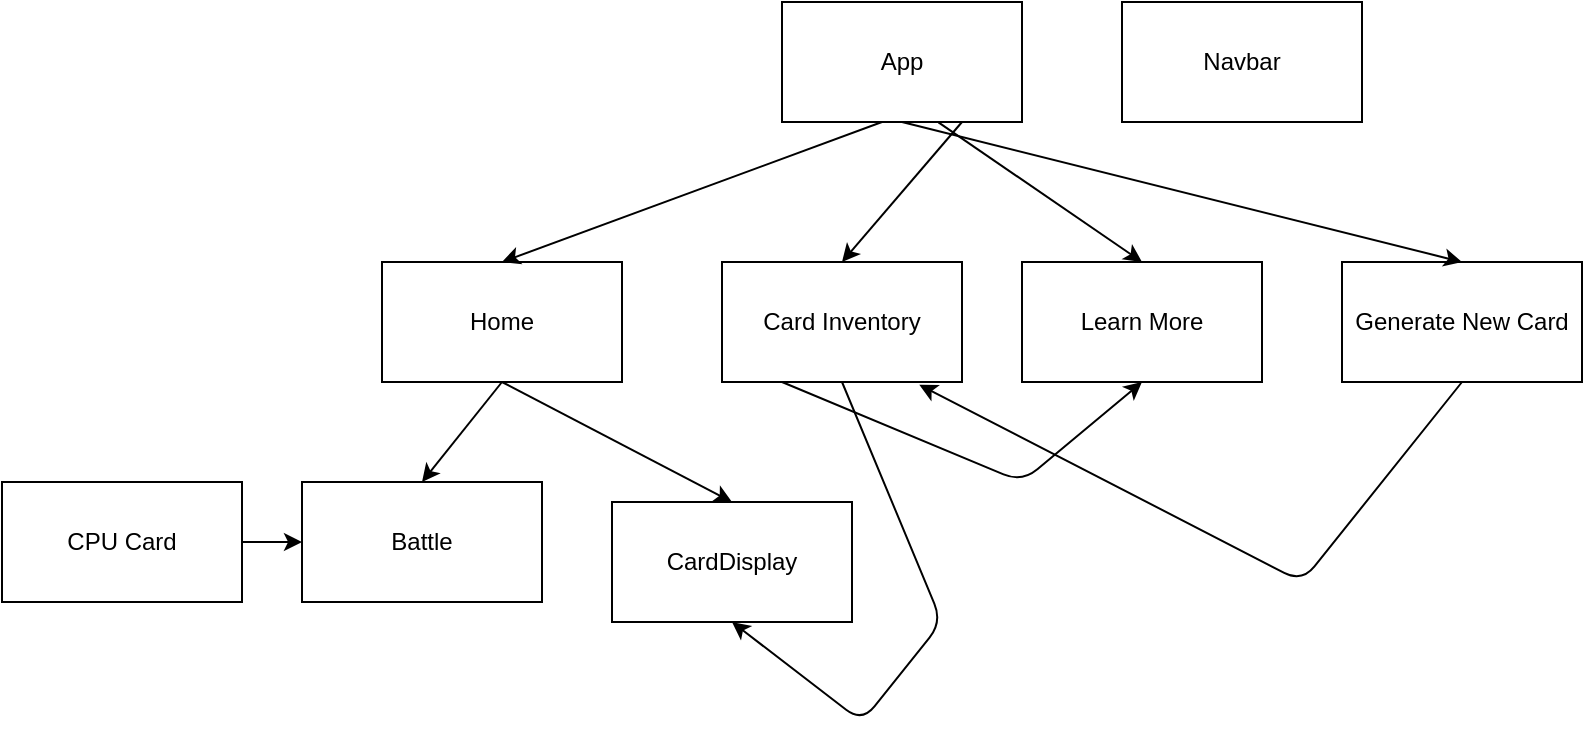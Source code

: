 <mxfile>
    <diagram id="lT8_0EZWUwwVtNEW-hra" name="Page-1">
        <mxGraphModel dx="1064" dy="467" grid="1" gridSize="10" guides="1" tooltips="1" connect="1" arrows="1" fold="1" page="1" pageScale="1" pageWidth="850" pageHeight="1100" math="0" shadow="0">
            <root>
                <mxCell id="0"/>
                <mxCell id="1" parent="0"/>
                <mxCell id="2" value="Home&lt;br&gt;" style="whiteSpace=wrap;html=1;" parent="1" vertex="1">
                    <mxGeometry x="190" y="230" width="120" height="60" as="geometry"/>
                </mxCell>
                <mxCell id="3" value="CardDisplay" style="whiteSpace=wrap;html=1;" parent="1" vertex="1">
                    <mxGeometry x="305" y="350" width="120" height="60" as="geometry"/>
                </mxCell>
                <mxCell id="4" value="CPU Card" style="whiteSpace=wrap;html=1;" parent="1" vertex="1">
                    <mxGeometry y="340" width="120" height="60" as="geometry"/>
                </mxCell>
                <mxCell id="5" value="Generate New Card" style="whiteSpace=wrap;html=1;" parent="1" vertex="1">
                    <mxGeometry x="670" y="230" width="120" height="60" as="geometry"/>
                </mxCell>
                <mxCell id="7" value="Learn More" style="whiteSpace=wrap;html=1;" parent="1" vertex="1">
                    <mxGeometry x="510" y="230" width="120" height="60" as="geometry"/>
                </mxCell>
                <mxCell id="8" value="Card Inventory" style="whiteSpace=wrap;html=1;" parent="1" vertex="1">
                    <mxGeometry x="360" y="230" width="120" height="60" as="geometry"/>
                </mxCell>
                <mxCell id="10" value="" style="edgeStyle=none;orthogonalLoop=1;jettySize=auto;html=1;entryX=0.5;entryY=0;entryDx=0;entryDy=0;exitX=0.5;exitY=1;exitDx=0;exitDy=0;" parent="1" source="2" target="3" edge="1">
                    <mxGeometry width="80" relative="1" as="geometry">
                        <mxPoint x="240" y="470" as="sourcePoint"/>
                        <mxPoint x="390" y="395" as="targetPoint"/>
                        <Array as="points"/>
                    </mxGeometry>
                </mxCell>
                <mxCell id="11" value="" style="edgeStyle=none;orthogonalLoop=1;jettySize=auto;html=1;exitX=0.5;exitY=1;exitDx=0;exitDy=0;entryX=0.5;entryY=0;entryDx=0;entryDy=0;" parent="1" target="22" edge="1" source="2">
                    <mxGeometry width="80" relative="1" as="geometry">
                        <mxPoint x="270" y="320" as="sourcePoint"/>
                        <mxPoint x="310" y="340" as="targetPoint"/>
                        <Array as="points"/>
                    </mxGeometry>
                </mxCell>
                <mxCell id="12" value="Navbar" style="whiteSpace=wrap;html=1;" parent="1" vertex="1">
                    <mxGeometry x="560" y="100" width="120" height="60" as="geometry"/>
                </mxCell>
                <mxCell id="13" value="" style="edgeStyle=none;orthogonalLoop=1;jettySize=auto;html=1;entryX=0.5;entryY=0;entryDx=0;entryDy=0;" parent="1" target="2" edge="1">
                    <mxGeometry width="80" relative="1" as="geometry">
                        <mxPoint x="440" y="160" as="sourcePoint"/>
                        <mxPoint x="540" y="210" as="targetPoint"/>
                        <Array as="points"/>
                    </mxGeometry>
                </mxCell>
                <mxCell id="14" value="" style="edgeStyle=none;orthogonalLoop=1;jettySize=auto;html=1;entryX=0.5;entryY=0;entryDx=0;entryDy=0;exitX=0.5;exitY=1;exitDx=0;exitDy=0;" parent="1" source="17" target="5" edge="1">
                    <mxGeometry width="80" relative="1" as="geometry">
                        <mxPoint x="460" y="210" as="sourcePoint"/>
                        <mxPoint x="280" y="270" as="targetPoint"/>
                        <Array as="points"/>
                    </mxGeometry>
                </mxCell>
                <mxCell id="15" value="" style="edgeStyle=none;orthogonalLoop=1;jettySize=auto;html=1;entryX=0.5;entryY=0;entryDx=0;entryDy=0;exitX=0.652;exitY=1.003;exitDx=0;exitDy=0;exitPerimeter=0;" parent="1" source="17" target="7" edge="1">
                    <mxGeometry width="80" relative="1" as="geometry">
                        <mxPoint x="470" y="220" as="sourcePoint"/>
                        <mxPoint x="440" y="270" as="targetPoint"/>
                        <Array as="points"/>
                    </mxGeometry>
                </mxCell>
                <mxCell id="16" value="" style="edgeStyle=none;orthogonalLoop=1;jettySize=auto;html=1;entryX=0.5;entryY=0;entryDx=0;entryDy=0;exitX=0.75;exitY=1;exitDx=0;exitDy=0;" parent="1" source="17" target="8" edge="1">
                    <mxGeometry width="80" relative="1" as="geometry">
                        <mxPoint x="490.0" y="210.0" as="sourcePoint"/>
                        <mxPoint x="608.56" y="260.6" as="targetPoint"/>
                        <Array as="points"/>
                    </mxGeometry>
                </mxCell>
                <mxCell id="17" value="App" style="whiteSpace=wrap;html=1;" parent="1" vertex="1">
                    <mxGeometry x="390" y="100" width="120" height="60" as="geometry"/>
                </mxCell>
                <mxCell id="19" value="" style="edgeStyle=none;orthogonalLoop=1;jettySize=auto;html=1;entryX=0.5;entryY=1;entryDx=0;entryDy=0;exitX=0.5;exitY=1;exitDx=0;exitDy=0;" parent="1" source="8" target="3" edge="1">
                    <mxGeometry width="80" relative="1" as="geometry">
                        <mxPoint x="760" y="340" as="sourcePoint"/>
                        <mxPoint x="180" y="470" as="targetPoint"/>
                        <Array as="points">
                            <mxPoint x="470" y="410"/>
                            <mxPoint x="430" y="460"/>
                        </Array>
                    </mxGeometry>
                </mxCell>
                <mxCell id="20" value="" style="edgeStyle=none;orthogonalLoop=1;jettySize=auto;html=1;entryX=0.822;entryY=1.023;entryDx=0;entryDy=0;exitX=0.5;exitY=1;exitDx=0;exitDy=0;entryPerimeter=0;" parent="1" target="8" edge="1" source="5">
                    <mxGeometry width="80" relative="1" as="geometry">
                        <mxPoint x="425" y="319" as="sourcePoint"/>
                        <mxPoint x="505" y="319" as="targetPoint"/>
                        <Array as="points">
                            <mxPoint x="650" y="390"/>
                        </Array>
                    </mxGeometry>
                </mxCell>
                <mxCell id="21" value="" style="edgeStyle=none;orthogonalLoop=1;jettySize=auto;html=1;exitX=0.25;exitY=1;exitDx=0;exitDy=0;entryX=0.5;entryY=1;entryDx=0;entryDy=0;" parent="1" source="8" target="7" edge="1">
                    <mxGeometry width="80" relative="1" as="geometry">
                        <mxPoint x="640" y="320" as="sourcePoint"/>
                        <mxPoint x="630" y="330" as="targetPoint"/>
                        <Array as="points">
                            <mxPoint x="510" y="340"/>
                        </Array>
                    </mxGeometry>
                </mxCell>
                <mxCell id="22" value="Battle" style="whiteSpace=wrap;html=1;" vertex="1" parent="1">
                    <mxGeometry x="150" y="340" width="120" height="60" as="geometry"/>
                </mxCell>
                <mxCell id="24" value="" style="edgeStyle=none;orthogonalLoop=1;jettySize=auto;html=1;" edge="1" parent="1">
                    <mxGeometry width="80" relative="1" as="geometry">
                        <mxPoint x="120" y="370" as="sourcePoint"/>
                        <mxPoint x="150" y="370" as="targetPoint"/>
                        <Array as="points"/>
                    </mxGeometry>
                </mxCell>
            </root>
        </mxGraphModel>
    </diagram>
</mxfile>